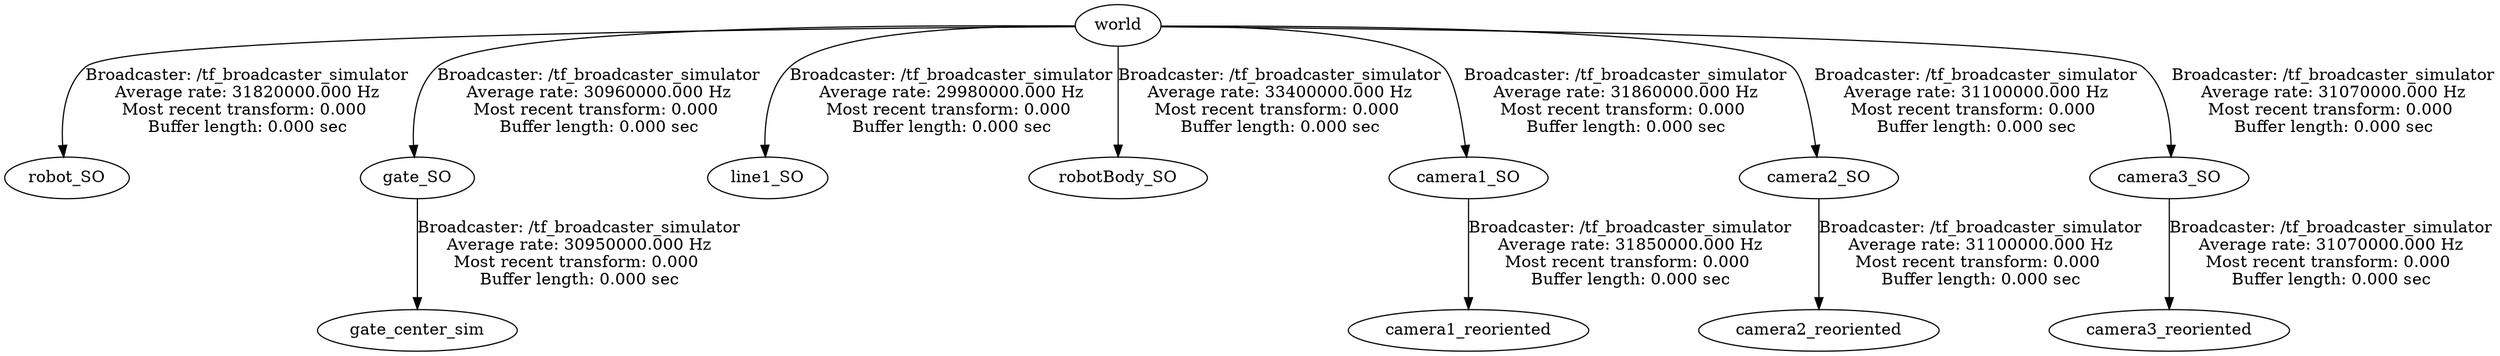 digraph G {
"world" -> "robot_SO"[label="Broadcaster: /tf_broadcaster_simulator\nAverage rate: 31820000.000 Hz\nMost recent transform: 0.000 \nBuffer length: 0.000 sec\n"];
"world" -> "gate_SO"[label="Broadcaster: /tf_broadcaster_simulator\nAverage rate: 30960000.000 Hz\nMost recent transform: 0.000 \nBuffer length: 0.000 sec\n"];
"gate_SO" -> "gate_center_sim"[label="Broadcaster: /tf_broadcaster_simulator\nAverage rate: 30950000.000 Hz\nMost recent transform: 0.000 \nBuffer length: 0.000 sec\n"];
"world" -> "line1_SO"[label="Broadcaster: /tf_broadcaster_simulator\nAverage rate: 29980000.000 Hz\nMost recent transform: 0.000 \nBuffer length: 0.000 sec\n"];
"world" -> "robotBody_SO"[label="Broadcaster: /tf_broadcaster_simulator\nAverage rate: 33400000.000 Hz\nMost recent transform: 0.000 \nBuffer length: 0.000 sec\n"];
"world" -> "camera1_SO"[label="Broadcaster: /tf_broadcaster_simulator\nAverage rate: 31860000.000 Hz\nMost recent transform: 0.000 \nBuffer length: 0.000 sec\n"];
"camera1_SO" -> "camera1_reoriented"[label="Broadcaster: /tf_broadcaster_simulator\nAverage rate: 31850000.000 Hz\nMost recent transform: 0.000 \nBuffer length: 0.000 sec\n"];
"world" -> "camera2_SO"[label="Broadcaster: /tf_broadcaster_simulator\nAverage rate: 31100000.000 Hz\nMost recent transform: 0.000 \nBuffer length: 0.000 sec\n"];
"camera2_SO" -> "camera2_reoriented"[label="Broadcaster: /tf_broadcaster_simulator\nAverage rate: 31100000.000 Hz\nMost recent transform: 0.000 \nBuffer length: 0.000 sec\n"];
"world" -> "camera3_SO"[label="Broadcaster: /tf_broadcaster_simulator\nAverage rate: 31070000.000 Hz\nMost recent transform: 0.000 \nBuffer length: 0.000 sec\n"];
"camera3_SO" -> "camera3_reoriented"[label="Broadcaster: /tf_broadcaster_simulator\nAverage rate: 31070000.000 Hz\nMost recent transform: 0.000 \nBuffer length: 0.000 sec\n"];
}